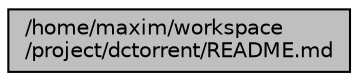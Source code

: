 digraph "/home/maxim/workspace/project/dctorrent/README.md"
{
  edge [fontname="Helvetica",fontsize="10",labelfontname="Helvetica",labelfontsize="10"];
  node [fontname="Helvetica",fontsize="10",shape=record];
  Node247 [label="/home/maxim/workspace\l/project/dctorrent/README.md",height=0.2,width=0.4,color="black", fillcolor="grey75", style="filled", fontcolor="black"];
}
